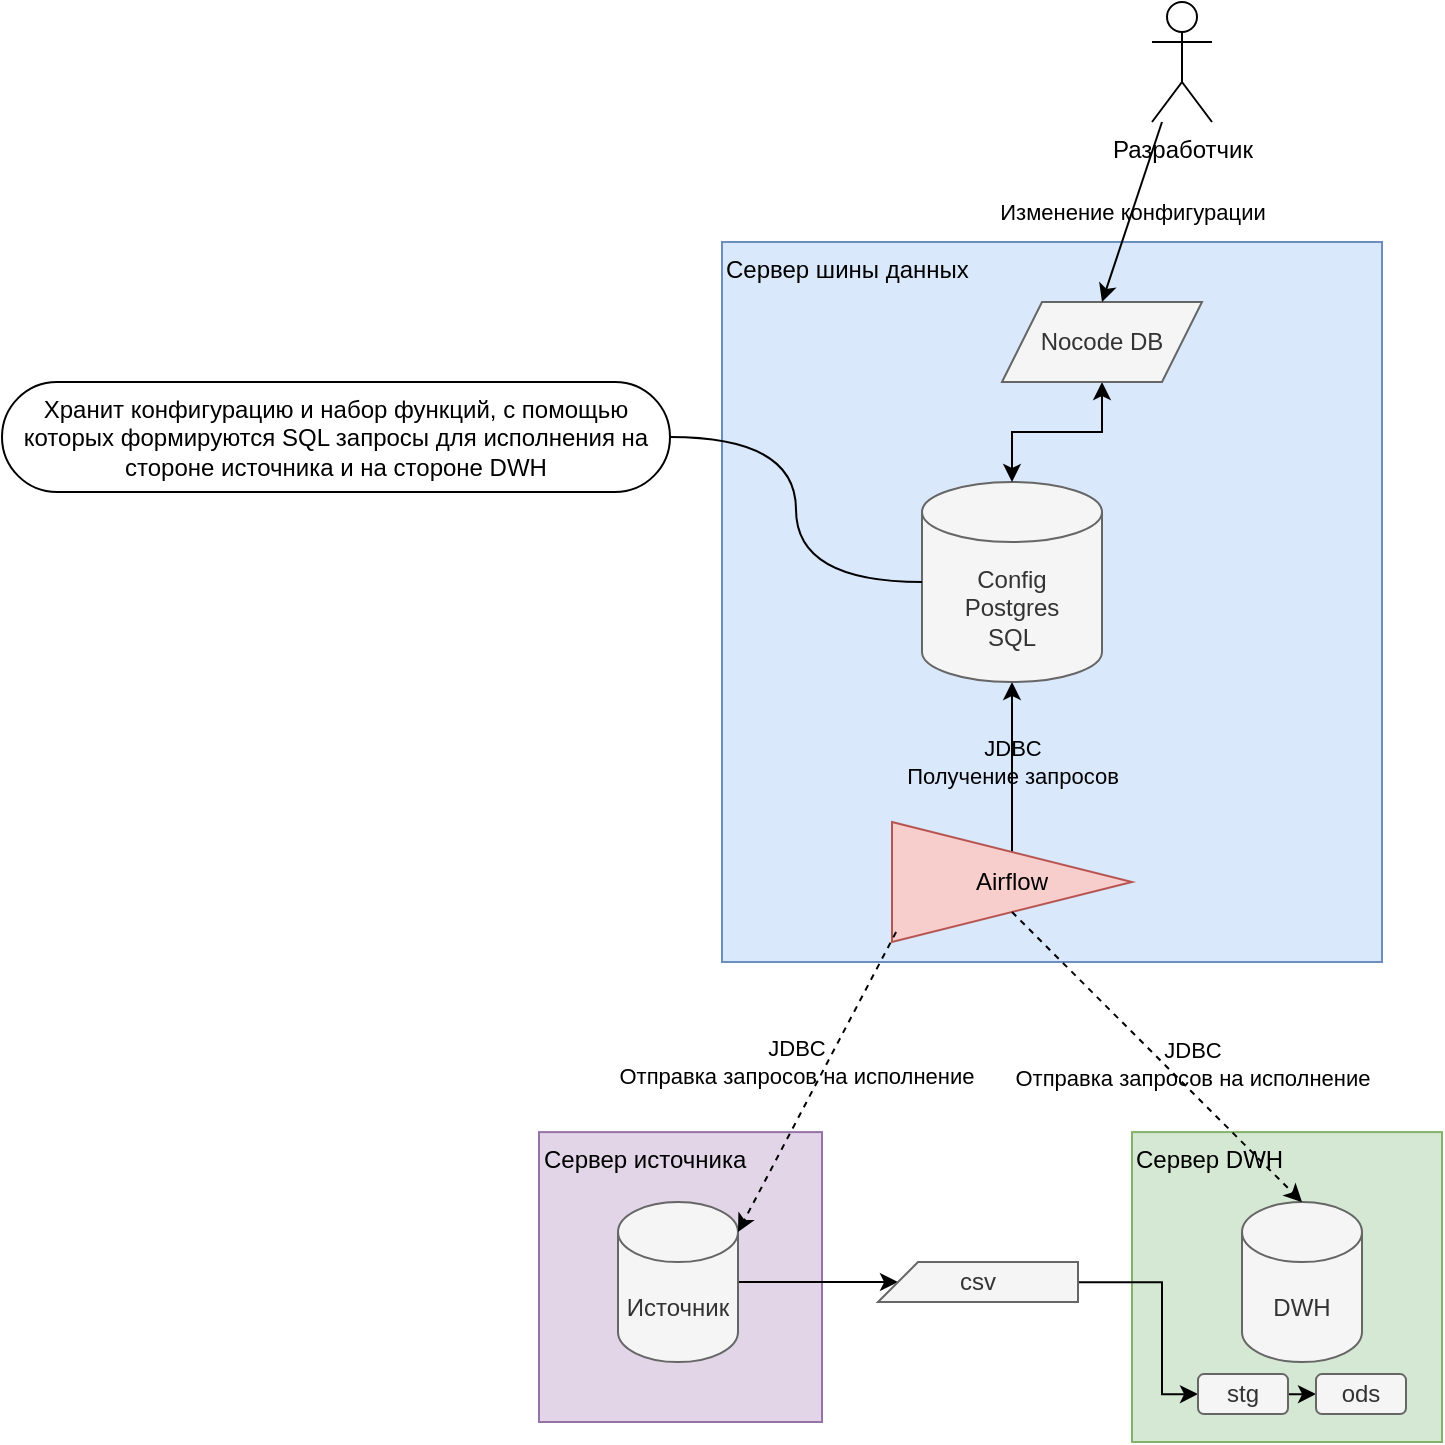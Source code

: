 <mxfile version="13.7.9" type="device"><diagram id="PL492ZY9VauOfQRSmZPu" name="Страница 1"><mxGraphModel dx="1960" dy="818" grid="1" gridSize="10" guides="1" tooltips="1" connect="1" arrows="1" fold="1" page="1" pageScale="1" pageWidth="827" pageHeight="1169" math="0" shadow="0"><root><mxCell id="0"/><mxCell id="1" parent="0"/><mxCell id="_GS_xsleVR7sgqFHn3dP-24" value="Сервер DWH" style="rounded=0;whiteSpace=wrap;html=1;align=left;verticalAlign=top;fillColor=#d5e8d4;strokeColor=#82b366;" vertex="1" parent="1"><mxGeometry x="285" y="715.05" width="155" height="154.95" as="geometry"/></mxCell><mxCell id="_GS_xsleVR7sgqFHn3dP-23" value="Сервер источника" style="rounded=0;whiteSpace=wrap;html=1;align=left;verticalAlign=top;fillColor=#e1d5e7;strokeColor=#9673a6;" vertex="1" parent="1"><mxGeometry x="-11.5" y="715.05" width="141.5" height="144.95" as="geometry"/></mxCell><mxCell id="_GS_xsleVR7sgqFHn3dP-22" value="Сервер шины данных" style="rounded=0;whiteSpace=wrap;html=1;fillColor=#dae8fc;strokeColor=#6c8ebf;align=left;verticalAlign=top;" vertex="1" parent="1"><mxGeometry x="80" y="270" width="330" height="360" as="geometry"/></mxCell><mxCell id="_GS_xsleVR7sgqFHn3dP-8" value="JDBC&lt;br&gt;Получение запросов" style="edgeStyle=orthogonalEdgeStyle;rounded=0;orthogonalLoop=1;jettySize=auto;html=1;startArrow=classic;startFill=1;exitX=0.5;exitY=1;exitDx=0;exitDy=0;exitPerimeter=0;entryX=0.5;entryY=0;entryDx=0;entryDy=0;endArrow=none;endFill=0;labelBackgroundColor=none;" edge="1" parent="1" source="_GS_xsleVR7sgqFHn3dP-2" target="_GS_xsleVR7sgqFHn3dP-1"><mxGeometry x="-0.059" relative="1" as="geometry"><mxPoint x="170" y="580" as="targetPoint"/><mxPoint as="offset"/></mxGeometry></mxCell><mxCell id="_GS_xsleVR7sgqFHn3dP-1" value="Airflow" style="triangle;whiteSpace=wrap;html=1;fillColor=#f8cecc;strokeColor=#b85450;" vertex="1" parent="1"><mxGeometry x="165" y="560" width="120" height="60" as="geometry"/></mxCell><mxCell id="_GS_xsleVR7sgqFHn3dP-2" value="Config&lt;br&gt;Postgres&lt;br&gt;SQL" style="shape=cylinder3;whiteSpace=wrap;html=1;boundedLbl=1;backgroundOutline=1;size=15;fillColor=#f5f5f5;strokeColor=#666666;fontColor=#333333;" vertex="1" parent="1"><mxGeometry x="180" y="390" width="90" height="100" as="geometry"/></mxCell><mxCell id="_GS_xsleVR7sgqFHn3dP-3" value="DWH" style="shape=cylinder3;whiteSpace=wrap;html=1;boundedLbl=1;backgroundOutline=1;size=15;fillColor=#f5f5f5;strokeColor=#666666;fontColor=#333333;" vertex="1" parent="1"><mxGeometry x="340" y="750.05" width="60" height="80" as="geometry"/></mxCell><mxCell id="_GS_xsleVR7sgqFHn3dP-7" style="edgeStyle=orthogonalEdgeStyle;rounded=0;orthogonalLoop=1;jettySize=auto;html=1;entryX=0.5;entryY=0;entryDx=0;entryDy=0;entryPerimeter=0;startArrow=classic;startFill=1;" edge="1" parent="1" source="_GS_xsleVR7sgqFHn3dP-4" target="_GS_xsleVR7sgqFHn3dP-2"><mxGeometry relative="1" as="geometry"/></mxCell><mxCell id="_GS_xsleVR7sgqFHn3dP-4" value="Nocode DB" style="shape=parallelogram;perimeter=parallelogramPerimeter;whiteSpace=wrap;html=1;fixedSize=1;fillColor=#f5f5f5;strokeColor=#666666;fontColor=#333333;" vertex="1" parent="1"><mxGeometry x="220" y="300" width="100" height="40" as="geometry"/></mxCell><mxCell id="_GS_xsleVR7sgqFHn3dP-5" value="Разработчик" style="shape=umlActor;verticalLabelPosition=bottom;verticalAlign=top;html=1;outlineConnect=0;" vertex="1" parent="1"><mxGeometry x="295" y="150" width="30" height="60" as="geometry"/></mxCell><mxCell id="_GS_xsleVR7sgqFHn3dP-6" value="Изменение конфигурации" style="endArrow=classic;html=1;entryX=0.5;entryY=0;entryDx=0;entryDy=0;labelBackgroundColor=none;" edge="1" parent="1" source="_GS_xsleVR7sgqFHn3dP-5" target="_GS_xsleVR7sgqFHn3dP-4"><mxGeometry width="50" height="50" relative="1" as="geometry"><mxPoint x="390" y="500" as="sourcePoint"/><mxPoint x="440" y="450" as="targetPoint"/></mxGeometry></mxCell><mxCell id="_GS_xsleVR7sgqFHn3dP-11" style="edgeStyle=orthogonalEdgeStyle;orthogonalLoop=1;jettySize=auto;html=1;entryX=0;entryY=0.5;entryDx=0;entryDy=0;entryPerimeter=0;startArrow=none;startFill=0;endArrow=none;endFill=0;curved=1;" edge="1" parent="1" source="_GS_xsleVR7sgqFHn3dP-9" target="_GS_xsleVR7sgqFHn3dP-2"><mxGeometry relative="1" as="geometry"/></mxCell><mxCell id="_GS_xsleVR7sgqFHn3dP-9" value="Хранит конфигурацию и набор функций, с помощью которых формируются SQL запросы для исполнения на стороне источника и на стороне DWH" style="whiteSpace=wrap;html=1;rounded=1;arcSize=50;align=center;verticalAlign=middle;strokeWidth=1;autosize=1;spacing=4;treeFolding=1;treeMoving=1;newEdgeStyle={&quot;edgeStyle&quot;:&quot;entityRelationEdgeStyle&quot;,&quot;startArrow&quot;:&quot;none&quot;,&quot;endArrow&quot;:&quot;none&quot;,&quot;segment&quot;:10,&quot;curved&quot;:1};" vertex="1" parent="1"><mxGeometry x="-280" y="340" width="334" height="55" as="geometry"/></mxCell><mxCell id="_GS_xsleVR7sgqFHn3dP-16" style="edgeStyle=orthogonalEdgeStyle;curved=1;orthogonalLoop=1;jettySize=auto;html=1;entryX=0;entryY=0;entryDx=10;entryDy=10;entryPerimeter=0;startArrow=none;startFill=0;endArrow=classic;endFill=1;" edge="1" parent="1" source="_GS_xsleVR7sgqFHn3dP-12" target="_GS_xsleVR7sgqFHn3dP-15"><mxGeometry relative="1" as="geometry"/></mxCell><mxCell id="_GS_xsleVR7sgqFHn3dP-12" value="Источник" style="shape=cylinder3;whiteSpace=wrap;html=1;boundedLbl=1;backgroundOutline=1;size=15;fillColor=#f5f5f5;strokeColor=#666666;fontColor=#333333;" vertex="1" parent="1"><mxGeometry x="28" y="750.05" width="60" height="80" as="geometry"/></mxCell><mxCell id="_GS_xsleVR7sgqFHn3dP-13" value="" style="endArrow=classic;html=1;exitX=0.017;exitY=0.917;exitDx=0;exitDy=0;exitPerimeter=0;entryX=1;entryY=0;entryDx=0;entryDy=15;entryPerimeter=0;dashed=1;" edge="1" parent="1" source="_GS_xsleVR7sgqFHn3dP-1" target="_GS_xsleVR7sgqFHn3dP-12"><mxGeometry width="50" height="50" relative="1" as="geometry"><mxPoint x="-170" y="640" as="sourcePoint"/><mxPoint x="-120" y="590" as="targetPoint"/></mxGeometry></mxCell><mxCell id="_GS_xsleVR7sgqFHn3dP-21" value="JDBC&lt;br&gt;Отправка запросов на исполнение" style="edgeLabel;html=1;align=center;verticalAlign=middle;resizable=0;points=[];labelBackgroundColor=none;" vertex="1" connectable="0" parent="_GS_xsleVR7sgqFHn3dP-13"><mxGeometry x="-0.138" relative="1" as="geometry"><mxPoint x="-16.64" y="0.1" as="offset"/></mxGeometry></mxCell><mxCell id="_GS_xsleVR7sgqFHn3dP-17" style="edgeStyle=orthogonalEdgeStyle;orthogonalLoop=1;jettySize=auto;html=1;startArrow=none;startFill=0;endArrow=classic;endFill=1;entryX=0;entryY=0.5;entryDx=0;entryDy=0;rounded=0;" edge="1" parent="1" source="_GS_xsleVR7sgqFHn3dP-15" target="_GS_xsleVR7sgqFHn3dP-18"><mxGeometry relative="1" as="geometry"><Array as="points"><mxPoint x="300" y="790"/><mxPoint x="300" y="846"/></Array></mxGeometry></mxCell><mxCell id="_GS_xsleVR7sgqFHn3dP-15" value="csv" style="shape=card;whiteSpace=wrap;html=1;fillColor=#f5f5f5;strokeColor=#666666;fontColor=#333333;" vertex="1" parent="1"><mxGeometry x="158" y="780.05" width="100" height="20" as="geometry"/></mxCell><mxCell id="_GS_xsleVR7sgqFHn3dP-20" style="edgeStyle=orthogonalEdgeStyle;curved=1;orthogonalLoop=1;jettySize=auto;html=1;entryX=0;entryY=0.5;entryDx=0;entryDy=0;startArrow=none;startFill=0;endArrow=classic;endFill=1;" edge="1" parent="1" source="_GS_xsleVR7sgqFHn3dP-18" target="_GS_xsleVR7sgqFHn3dP-19"><mxGeometry relative="1" as="geometry"/></mxCell><mxCell id="_GS_xsleVR7sgqFHn3dP-18" value="stg" style="rounded=1;whiteSpace=wrap;html=1;fillColor=#f5f5f5;strokeColor=#666666;fontColor=#333333;" vertex="1" parent="1"><mxGeometry x="318" y="836.05" width="45" height="20" as="geometry"/></mxCell><mxCell id="_GS_xsleVR7sgqFHn3dP-19" value="ods" style="rounded=1;whiteSpace=wrap;html=1;fillColor=#f5f5f5;strokeColor=#666666;fontColor=#333333;" vertex="1" parent="1"><mxGeometry x="377" y="836.05" width="45" height="20" as="geometry"/></mxCell><mxCell id="_GS_xsleVR7sgqFHn3dP-25" value="JDBC&lt;br&gt;Отправка запросов на исполнение" style="endArrow=classic;html=1;exitX=0.5;exitY=1;exitDx=0;exitDy=0;entryX=0.5;entryY=0;entryDx=0;entryDy=0;entryPerimeter=0;dashed=1;labelBackgroundColor=none;" edge="1" parent="1" source="_GS_xsleVR7sgqFHn3dP-1" target="_GS_xsleVR7sgqFHn3dP-3"><mxGeometry x="0.144" y="10" width="50" height="50" relative="1" as="geometry"><mxPoint x="225" y="605" as="sourcePoint"/><mxPoint x="370" y="750.05" as="targetPoint"/><mxPoint as="offset"/></mxGeometry></mxCell></root></mxGraphModel></diagram></mxfile>